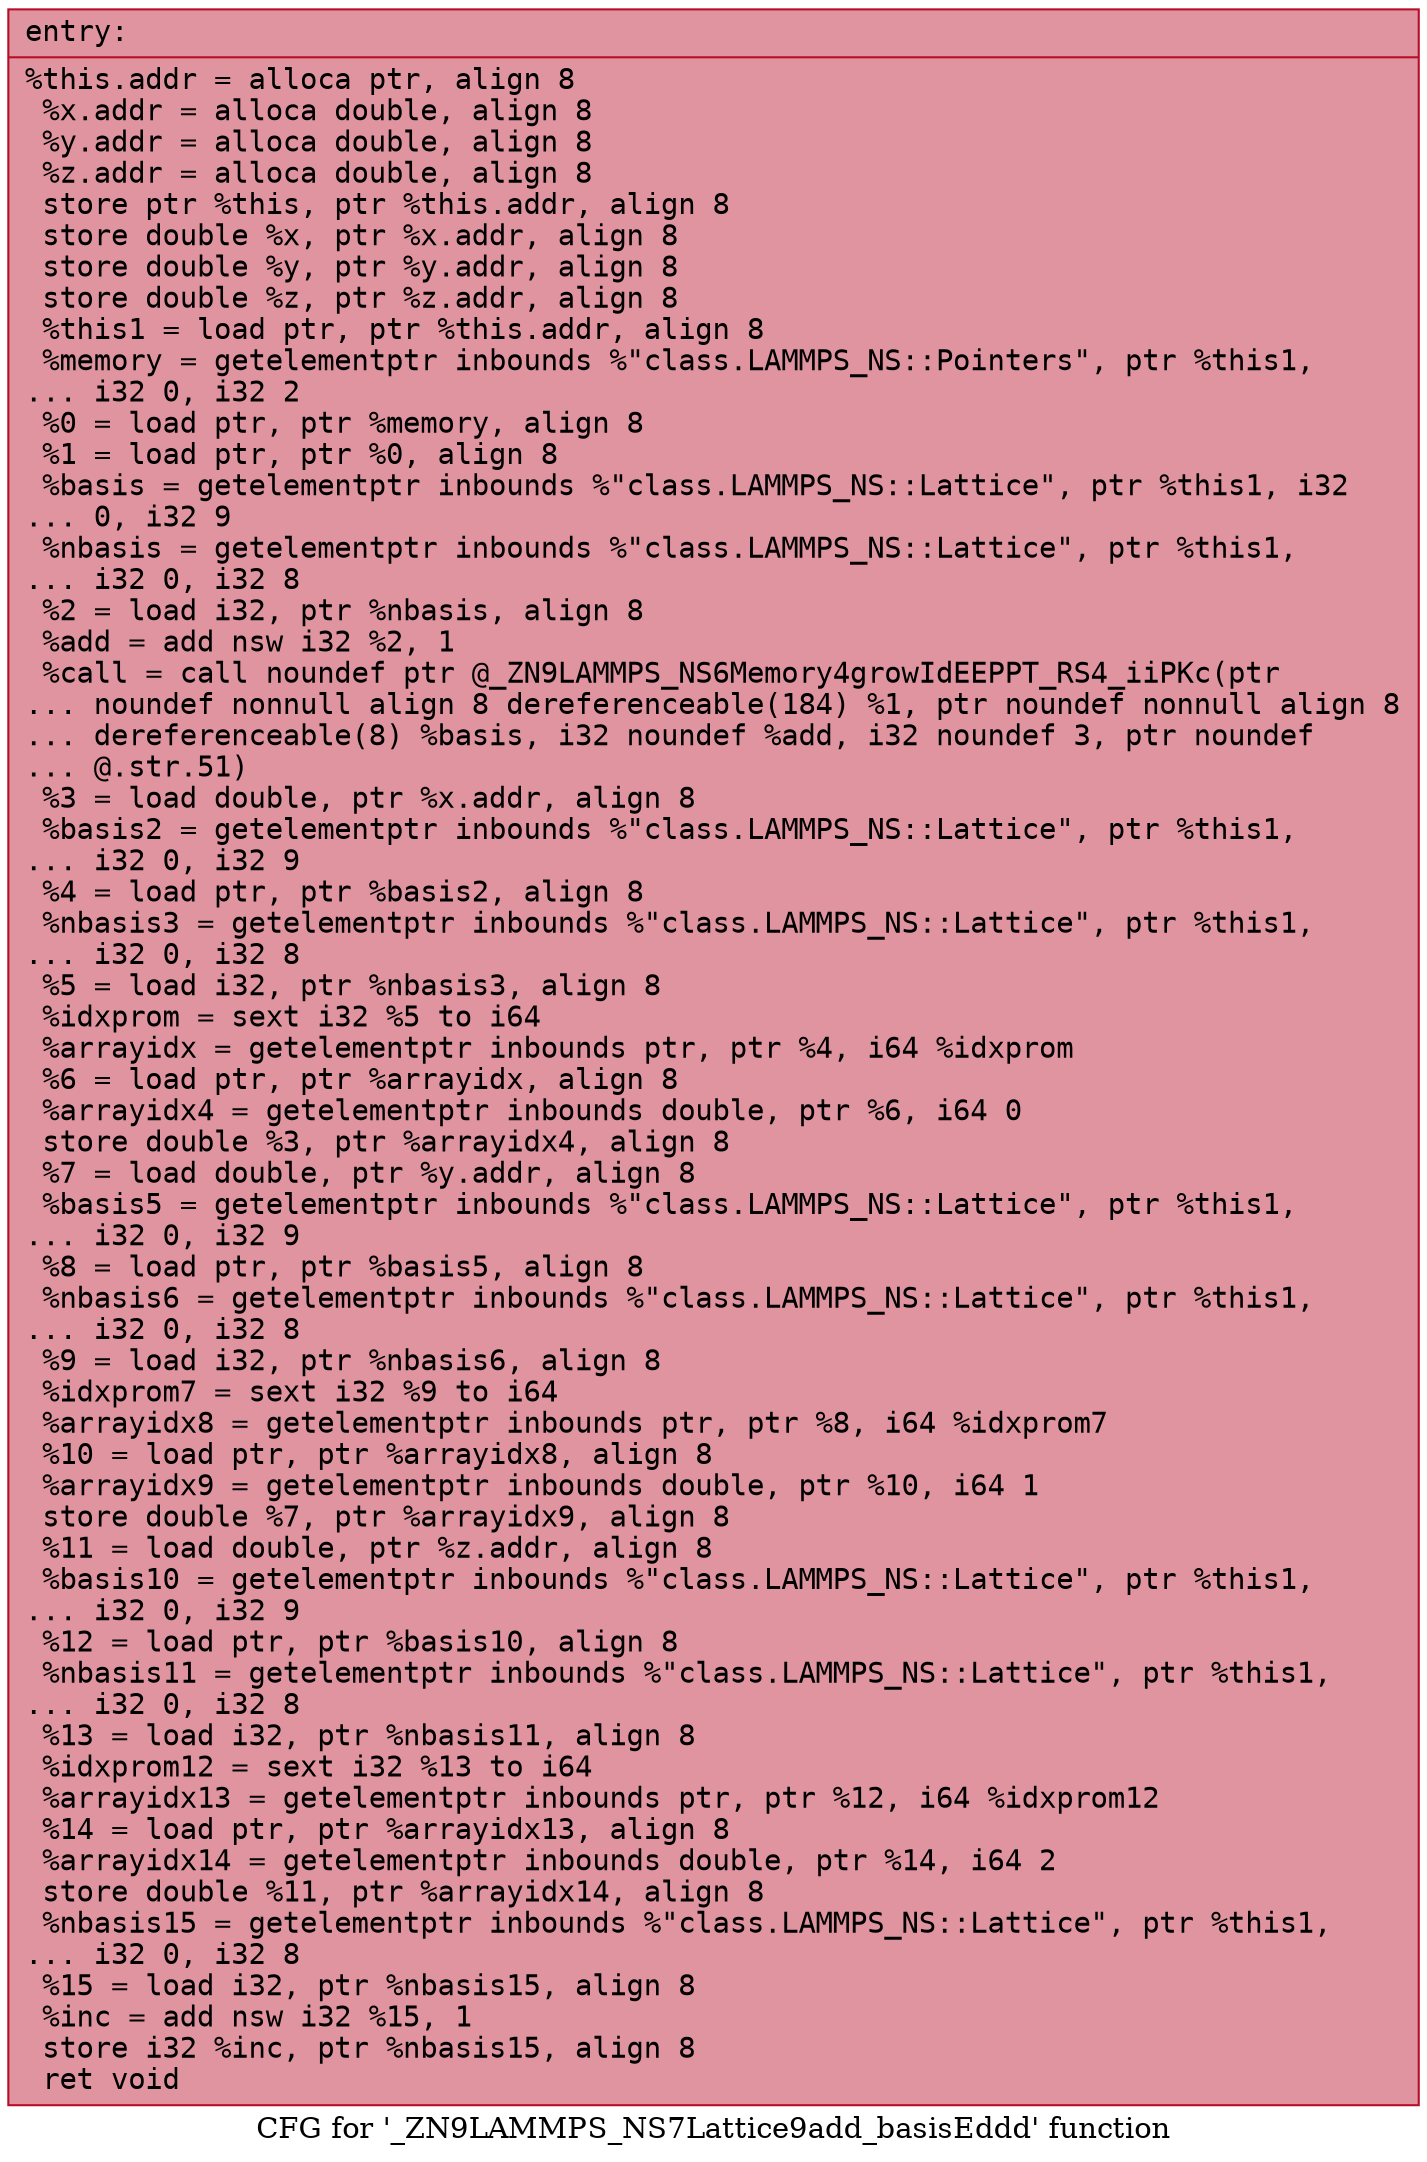 digraph "CFG for '_ZN9LAMMPS_NS7Lattice9add_basisEddd' function" {
	label="CFG for '_ZN9LAMMPS_NS7Lattice9add_basisEddd' function";

	Node0x5642ff87ea60 [shape=record,color="#b70d28ff", style=filled, fillcolor="#b70d2870" fontname="Courier",label="{entry:\l|  %this.addr = alloca ptr, align 8\l  %x.addr = alloca double, align 8\l  %y.addr = alloca double, align 8\l  %z.addr = alloca double, align 8\l  store ptr %this, ptr %this.addr, align 8\l  store double %x, ptr %x.addr, align 8\l  store double %y, ptr %y.addr, align 8\l  store double %z, ptr %z.addr, align 8\l  %this1 = load ptr, ptr %this.addr, align 8\l  %memory = getelementptr inbounds %\"class.LAMMPS_NS::Pointers\", ptr %this1,\l... i32 0, i32 2\l  %0 = load ptr, ptr %memory, align 8\l  %1 = load ptr, ptr %0, align 8\l  %basis = getelementptr inbounds %\"class.LAMMPS_NS::Lattice\", ptr %this1, i32\l... 0, i32 9\l  %nbasis = getelementptr inbounds %\"class.LAMMPS_NS::Lattice\", ptr %this1,\l... i32 0, i32 8\l  %2 = load i32, ptr %nbasis, align 8\l  %add = add nsw i32 %2, 1\l  %call = call noundef ptr @_ZN9LAMMPS_NS6Memory4growIdEEPPT_RS4_iiPKc(ptr\l... noundef nonnull align 8 dereferenceable(184) %1, ptr noundef nonnull align 8\l... dereferenceable(8) %basis, i32 noundef %add, i32 noundef 3, ptr noundef\l... @.str.51)\l  %3 = load double, ptr %x.addr, align 8\l  %basis2 = getelementptr inbounds %\"class.LAMMPS_NS::Lattice\", ptr %this1,\l... i32 0, i32 9\l  %4 = load ptr, ptr %basis2, align 8\l  %nbasis3 = getelementptr inbounds %\"class.LAMMPS_NS::Lattice\", ptr %this1,\l... i32 0, i32 8\l  %5 = load i32, ptr %nbasis3, align 8\l  %idxprom = sext i32 %5 to i64\l  %arrayidx = getelementptr inbounds ptr, ptr %4, i64 %idxprom\l  %6 = load ptr, ptr %arrayidx, align 8\l  %arrayidx4 = getelementptr inbounds double, ptr %6, i64 0\l  store double %3, ptr %arrayidx4, align 8\l  %7 = load double, ptr %y.addr, align 8\l  %basis5 = getelementptr inbounds %\"class.LAMMPS_NS::Lattice\", ptr %this1,\l... i32 0, i32 9\l  %8 = load ptr, ptr %basis5, align 8\l  %nbasis6 = getelementptr inbounds %\"class.LAMMPS_NS::Lattice\", ptr %this1,\l... i32 0, i32 8\l  %9 = load i32, ptr %nbasis6, align 8\l  %idxprom7 = sext i32 %9 to i64\l  %arrayidx8 = getelementptr inbounds ptr, ptr %8, i64 %idxprom7\l  %10 = load ptr, ptr %arrayidx8, align 8\l  %arrayidx9 = getelementptr inbounds double, ptr %10, i64 1\l  store double %7, ptr %arrayidx9, align 8\l  %11 = load double, ptr %z.addr, align 8\l  %basis10 = getelementptr inbounds %\"class.LAMMPS_NS::Lattice\", ptr %this1,\l... i32 0, i32 9\l  %12 = load ptr, ptr %basis10, align 8\l  %nbasis11 = getelementptr inbounds %\"class.LAMMPS_NS::Lattice\", ptr %this1,\l... i32 0, i32 8\l  %13 = load i32, ptr %nbasis11, align 8\l  %idxprom12 = sext i32 %13 to i64\l  %arrayidx13 = getelementptr inbounds ptr, ptr %12, i64 %idxprom12\l  %14 = load ptr, ptr %arrayidx13, align 8\l  %arrayidx14 = getelementptr inbounds double, ptr %14, i64 2\l  store double %11, ptr %arrayidx14, align 8\l  %nbasis15 = getelementptr inbounds %\"class.LAMMPS_NS::Lattice\", ptr %this1,\l... i32 0, i32 8\l  %15 = load i32, ptr %nbasis15, align 8\l  %inc = add nsw i32 %15, 1\l  store i32 %inc, ptr %nbasis15, align 8\l  ret void\l}"];
}
